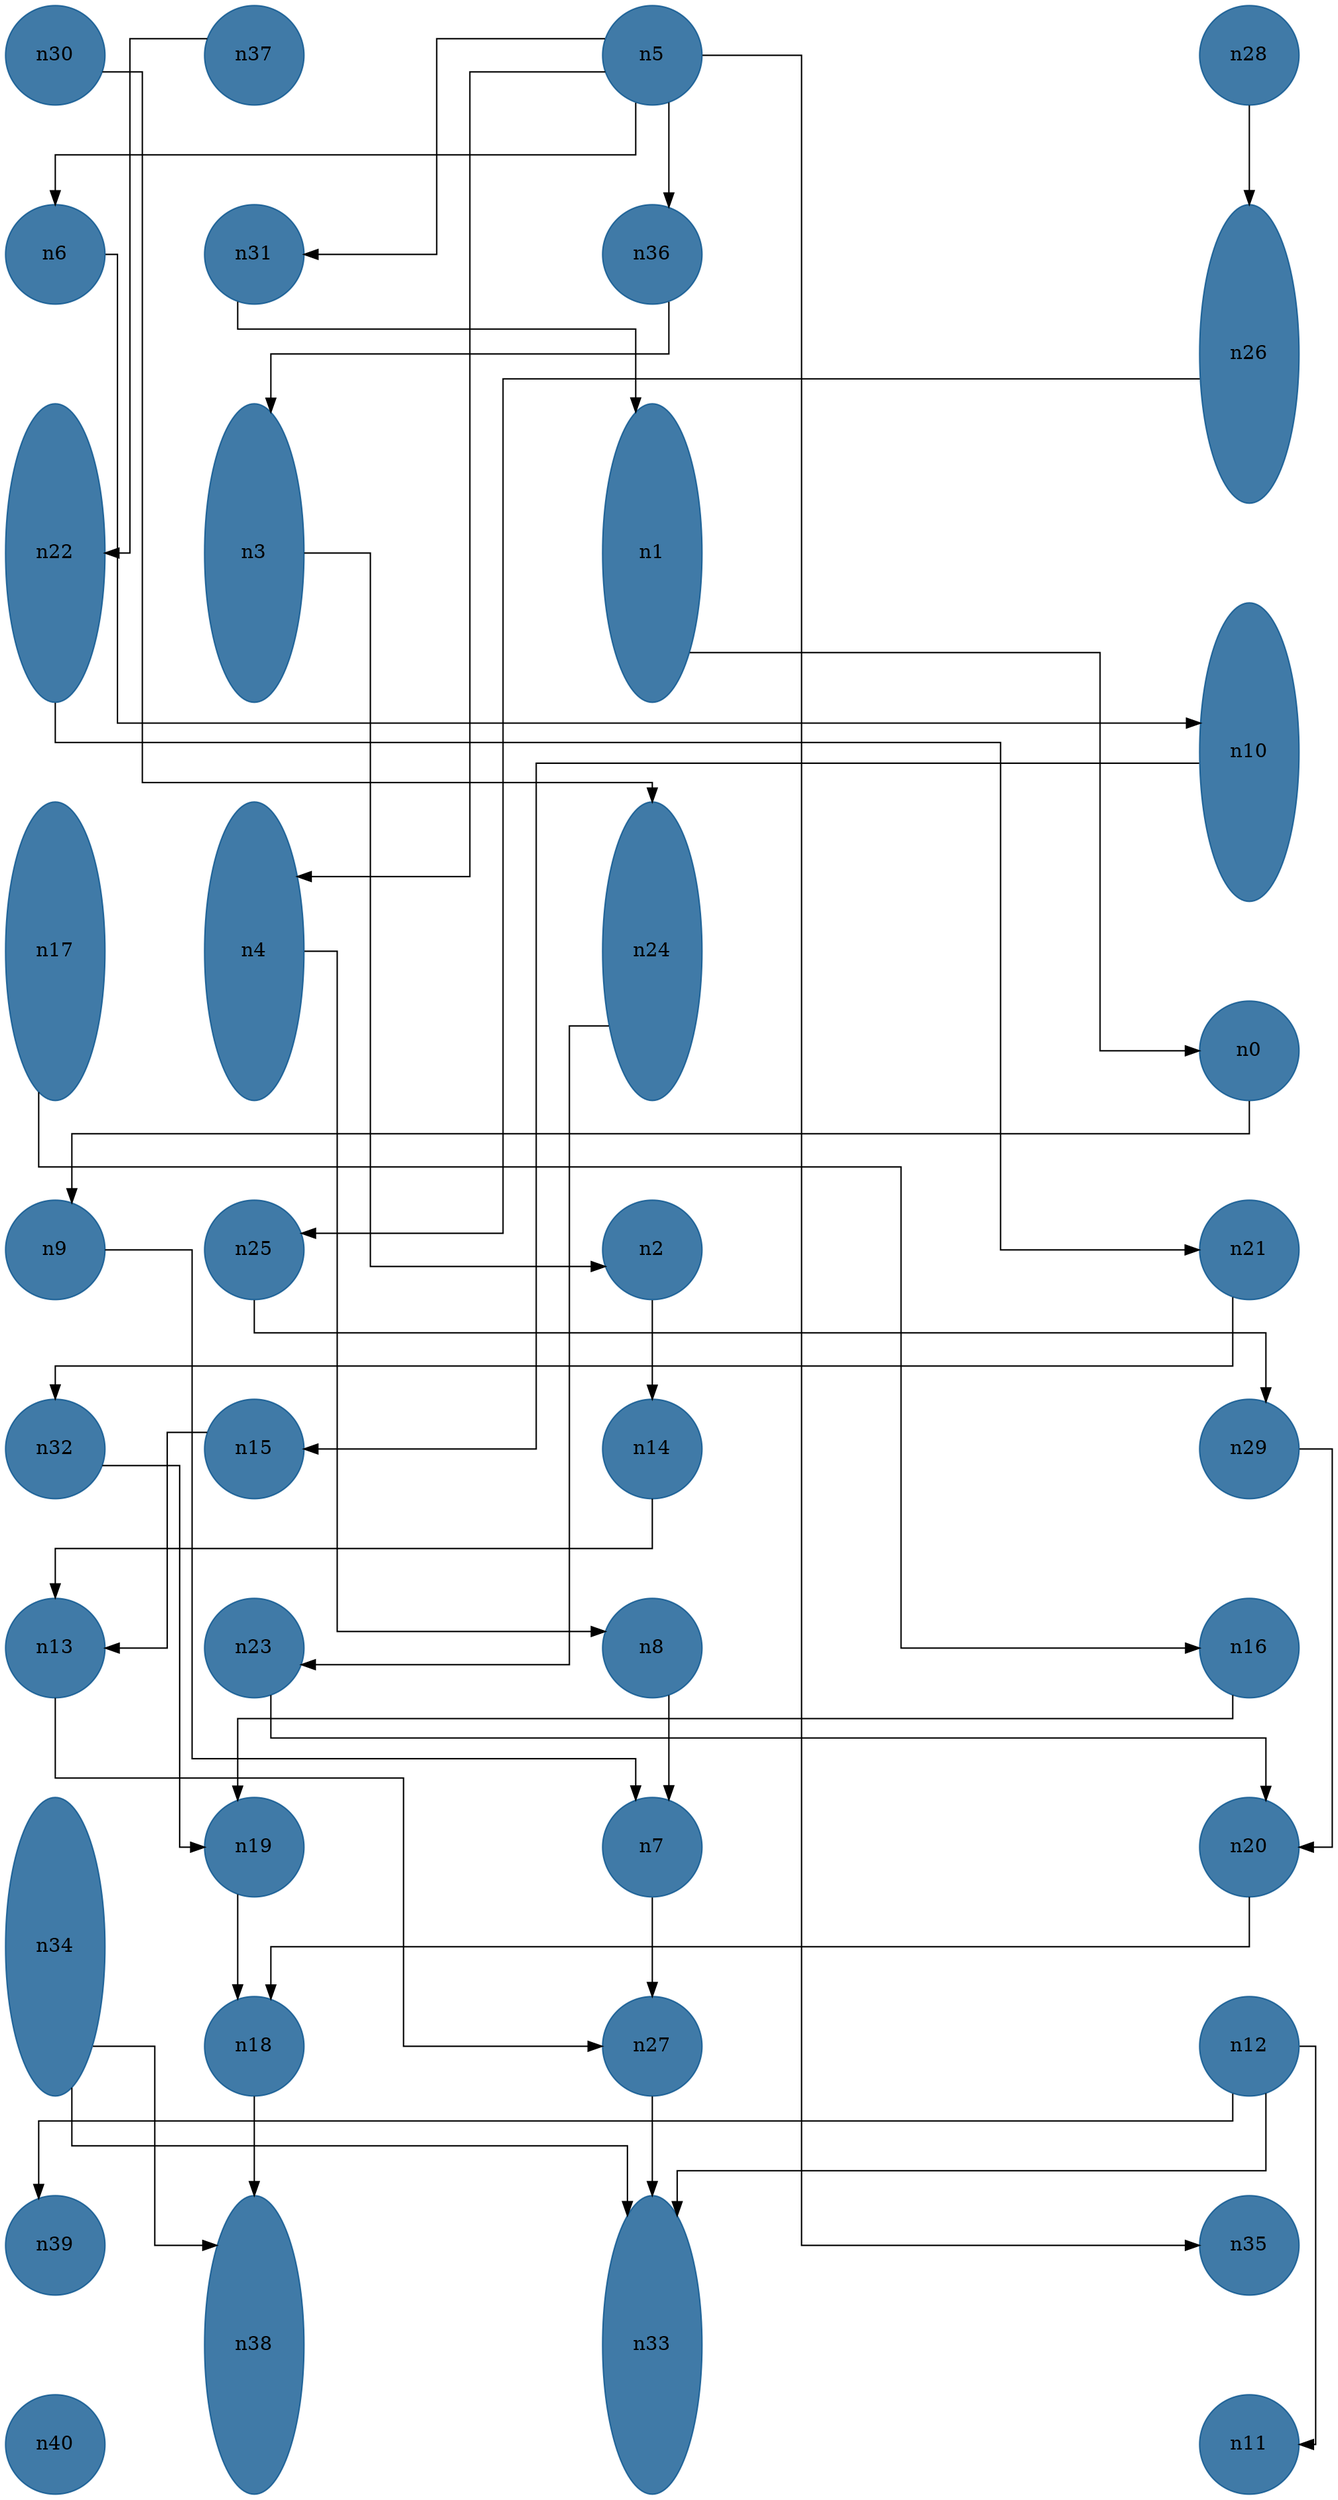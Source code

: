 //do not use DOT to generate pdf use NEATO or FDP
digraph{
layout="neato";
splines="ortho";
n37[shape="ellipse", style="filled", color="#004E8ABF", pos="70,26!", height="1", width="1"];
n37 -> n22;
n28[shape="ellipse", style="filled", color="#004E8ABF", pos="80,26!", height="1", width="1"];
n28 -> n26;
n5[shape="ellipse", style="filled", color="#004E8ABF", pos="74,26!", height="1", width="1"];
n5 -> n36;
n5 -> n35;
n5 -> n4;
n5 -> n6;
n5 -> n31;
n30[shape="ellipse", style="filled", color="#004E8ABF", pos="68,26!", height="1", width="1"];
n30 -> n24;
n36[shape="ellipse", style="filled", color="#004E8ABF", pos="74,24!", height="1", width="1"];
n36 -> n3;
n26[shape="ellipse", style="filled", color="#004E8ABF", pos="80,23!", height="3", width="1"];
n26 -> n25;
n6[shape="ellipse", style="filled", color="#004E8ABF", pos="68,24!", height="1", width="1"];
n6 -> n10;
n31[shape="ellipse", style="filled", color="#004E8ABF", pos="70,24!", height="1", width="1"];
n31 -> n1;
n1[shape="ellipse", style="filled", color="#004E8ABF", pos="74,21!", height="3", width="1"];
n1 -> n0;
n3[shape="ellipse", style="filled", color="#004E8ABF", pos="70,21!", height="3", width="1"];
n3 -> n2;
n22[shape="ellipse", style="filled", color="#004E8ABF", pos="68,21!", height="3", width="1"];
n22 -> n21;
n10[shape="ellipse", style="filled", color="#004E8ABF", pos="80,19!", height="3", width="1"];
n10 -> n15;
n24[shape="ellipse", style="filled", color="#004E8ABF", pos="74,17!", height="3", width="1"];
n24 -> n23;
n17[shape="ellipse", style="filled", color="#004E8ABF", pos="68,17!", height="3", width="1"];
n17 -> n16;
n4[shape="ellipse", style="filled", color="#004E8ABF", pos="70,17!", height="3", width="1"];
n4 -> n8;
n0[shape="ellipse", style="filled", color="#004E8ABF", pos="80,16!", height="1", width="1"];
n0 -> n9;
n25[shape="ellipse", style="filled", color="#004E8ABF", pos="70,14!", height="1", width="1"];
n25 -> n29;
n2[shape="ellipse", style="filled", color="#004E8ABF", pos="74,14!", height="1", width="1"];
n2 -> n14;
n9[shape="ellipse", style="filled", color="#004E8ABF", pos="68,14!", height="1", width="1"];
n9 -> n7;
n21[shape="ellipse", style="filled", color="#004E8ABF", pos="80,14!", height="1", width="1"];
n21 -> n32;
n14[shape="ellipse", style="filled", color="#004E8ABF", pos="74,12!", height="1", width="1"];
n14 -> n13;
n15[shape="ellipse", style="filled", color="#004E8ABF", pos="70,12!", height="1", width="1"];
n15 -> n13;
n29[shape="ellipse", style="filled", color="#004E8ABF", pos="80,12!", height="1", width="1"];
n29 -> n20;
n32[shape="ellipse", style="filled", color="#004E8ABF", pos="68,12!", height="1", width="1"];
n32 -> n19;
n13[shape="ellipse", style="filled", color="#004E8ABF", pos="68,10!", height="1", width="1"];
n13 -> n27;
n16[shape="ellipse", style="filled", color="#004E8ABF", pos="80,10!", height="1", width="1"];
n16 -> n19;
n8[shape="ellipse", style="filled", color="#004E8ABF", pos="74,10!", height="1", width="1"];
n8 -> n7;
n23[shape="ellipse", style="filled", color="#004E8ABF", pos="70,10!", height="1", width="1"];
n23 -> n20;
n19[shape="ellipse", style="filled", color="#004E8ABF", pos="70,8!", height="1", width="1"];
n19 -> n18;
n7[shape="ellipse", style="filled", color="#004E8ABF", pos="74,8!", height="1", width="1"];
n7 -> n27;
n20[shape="ellipse", style="filled", color="#004E8ABF", pos="80,8!", height="1", width="1"];
n20 -> n18;
n34[shape="ellipse", style="filled", color="#004E8ABF", pos="68,7!", height="3", width="1"];
n34 -> n38;
n34 -> n33;
n27[shape="ellipse", style="filled", color="#004E8ABF", pos="74,6!", height="1", width="1"];
n27 -> n33;
n18[shape="ellipse", style="filled", color="#004E8ABF", pos="70,6!", height="1", width="1"];
n18 -> n38;
n12[shape="ellipse", style="filled", color="#004E8ABF", pos="80,6!", height="1", width="1"];
n12 -> n39;
n12 -> n11;
n12 -> n33;
n35[shape="ellipse", style="filled", color="#004E8ABF", pos="80,4!", height="1", width="1"];
n38[shape="ellipse", style="filled", color="#004E8ABF", pos="70,3!", height="3", width="1"];
n39[shape="ellipse", style="filled", color="#004E8ABF", pos="68,4!", height="1", width="1"];
n33[shape="ellipse", style="filled", color="#004E8ABF", pos="74,3!", height="3", width="1"];
n40[shape="ellipse", style="filled", color="#004E8ABF", pos="68,2!", height="1", width="1"];
n11[shape="ellipse", style="filled", color="#004E8ABF", pos="80,2!", height="1", width="1"];
}